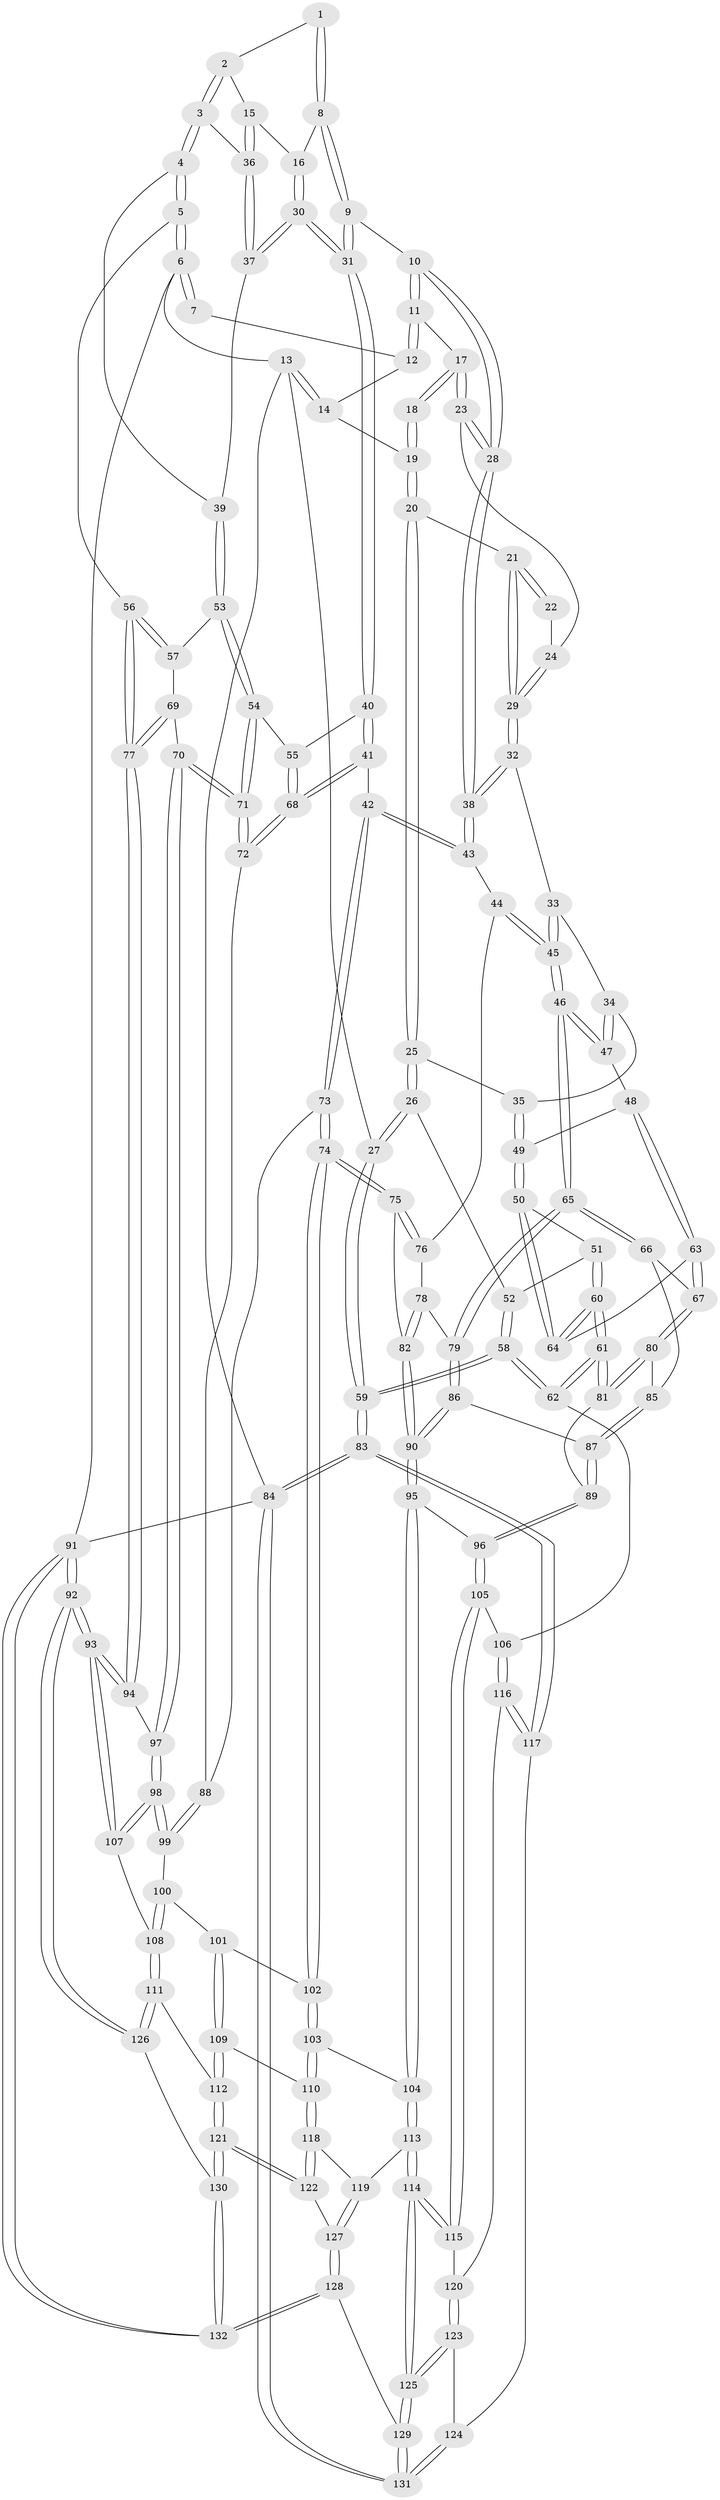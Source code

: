 // Generated by graph-tools (version 1.1) at 2025/51/03/09/25 03:51:07]
// undirected, 132 vertices, 327 edges
graph export_dot {
graph [start="1"]
  node [color=gray90,style=filled];
  1 [pos="+0.7760153717419412+0"];
  2 [pos="+0.8364173745631984+0.020592915210964326"];
  3 [pos="+1+0.12930184037830583"];
  4 [pos="+1+0.13284194268195196"];
  5 [pos="+1+0.10311278847164553"];
  6 [pos="+1+0"];
  7 [pos="+0.6906836746072017+0"];
  8 [pos="+0.7613026136253102+0.15876624213399332"];
  9 [pos="+0.644213535621292+0.18864800656031028"];
  10 [pos="+0.643911916230072+0.18835663090157773"];
  11 [pos="+0.6135008318191495+0.01507506616777677"];
  12 [pos="+0.664798827172408+0"];
  13 [pos="+0+0"];
  14 [pos="+0.19138957523084665+0"];
  15 [pos="+0.8355064868520934+0.1664089689971652"];
  16 [pos="+0.8133917021686883+0.16842560372719767"];
  17 [pos="+0.48582257678442436+0.10193196122362431"];
  18 [pos="+0.46491023568904205+0.10330249351784712"];
  19 [pos="+0.2472607111754176+0"];
  20 [pos="+0.2744442443956006+0.07912289105021951"];
  21 [pos="+0.2977685884243429+0.12450535557042783"];
  22 [pos="+0.4521663550902336+0.11436704051158546"];
  23 [pos="+0.4977878970471718+0.21381531017305677"];
  24 [pos="+0.42511090449397665+0.16377904168802046"];
  25 [pos="+0.11236233660996316+0.249692269026776"];
  26 [pos="+0.04756118106958325+0.25079350625275626"];
  27 [pos="+0+0.03910183514032672"];
  28 [pos="+0.5089668418319312+0.23734061009468174"];
  29 [pos="+0.32483639623253896+0.20401137401254327"];
  30 [pos="+0.7146138932769185+0.3055570327973998"];
  31 [pos="+0.6989367207333023+0.31085351596573213"];
  32 [pos="+0.3248634350416006+0.20592167514410498"];
  33 [pos="+0.3076351168424621+0.2294515094621298"];
  34 [pos="+0.26142700288159043+0.2635196347762058"];
  35 [pos="+0.16162583966148633+0.2671483017959791"];
  36 [pos="+0.8512335849687728+0.180585148820174"];
  37 [pos="+0.8557728149992518+0.27908383554274574"];
  38 [pos="+0.4688504950376561+0.29644586625636576"];
  39 [pos="+0.8902205517182707+0.30332219139013616"];
  40 [pos="+0.6982753438204493+0.3134488248362728"];
  41 [pos="+0.6608286189147141+0.3757417571719046"];
  42 [pos="+0.5981894117517691+0.41967304305998265"];
  43 [pos="+0.4697130734509238+0.30691696387957124"];
  44 [pos="+0.39242739312935304+0.3843058346933939"];
  45 [pos="+0.361277452428822+0.3946152524484125"];
  46 [pos="+0.3310438367194362+0.41833165789749954"];
  47 [pos="+0.26611570786937183+0.3737287161697915"];
  48 [pos="+0.22940254987043404+0.38028382011251116"];
  49 [pos="+0.20004598296141846+0.3676933638066612"];
  50 [pos="+0.14333372574991662+0.39489543672536814"];
  51 [pos="+0.07529020672549622+0.3355900364750658"];
  52 [pos="+0.07071131824759398+0.3274162186587149"];
  53 [pos="+0.9086219070607361+0.349419603967295"];
  54 [pos="+0.8864764498664945+0.3799132703820516"];
  55 [pos="+0.8053090435182791+0.3891024201515866"];
  56 [pos="+1+0.3301202249372765"];
  57 [pos="+0.9357072987829724+0.35758559768092646"];
  58 [pos="+0+0.6131245534658153"];
  59 [pos="+0+0.6225528556369105"];
  60 [pos="+0.07464746684074837+0.5280424613698452"];
  61 [pos="+0.03566132361721429+0.594851079173051"];
  62 [pos="+0.0033855312176000007+0.6137914140296906"];
  63 [pos="+0.19670923149841793+0.4534021286688104"];
  64 [pos="+0.15044106724188833+0.4525984244452399"];
  65 [pos="+0.32313077021381753+0.4627056377315824"];
  66 [pos="+0.25220104107917835+0.47871000154387156"];
  67 [pos="+0.21589490408852435+0.46806883188174614"];
  68 [pos="+0.7881508294813097+0.4892507571292835"];
  69 [pos="+0.9632994893541942+0.43454982137242393"];
  70 [pos="+0.9101186212837002+0.5524755768568395"];
  71 [pos="+0.865790362169698+0.5179900318186124"];
  72 [pos="+0.8000211465673318+0.5102912967121322"];
  73 [pos="+0.5760027659171398+0.49328410036779036"];
  74 [pos="+0.5660568613917738+0.5066597630510976"];
  75 [pos="+0.5506762039149733+0.5074473088685509"];
  76 [pos="+0.44656853163228183+0.4429576534779668"];
  77 [pos="+1+0.47908324404261504"];
  78 [pos="+0.40063291527563616+0.4907990094683681"];
  79 [pos="+0.33291007086324986+0.4853619677762386"];
  80 [pos="+0.18719433631274243+0.5327842303873287"];
  81 [pos="+0.15201677559782076+0.5879789574151241"];
  82 [pos="+0.4921007458827015+0.5288291033293567"];
  83 [pos="+0+1"];
  84 [pos="+0+1"];
  85 [pos="+0.2443782260785937+0.4996741974880449"];
  86 [pos="+0.3352893337141427+0.5353662842207508"];
  87 [pos="+0.23393329440201144+0.5506571835512033"];
  88 [pos="+0.7543667319096885+0.5466878944005521"];
  89 [pos="+0.19279689008516437+0.5942569929734796"];
  90 [pos="+0.3625848694533352+0.6285677375849348"];
  91 [pos="+1+1"];
  92 [pos="+1+1"];
  93 [pos="+1+0.8256048765161552"];
  94 [pos="+1+0.5721173577589675"];
  95 [pos="+0.3533742422295111+0.6710279141793459"];
  96 [pos="+0.32456137064179663+0.6788316683892126"];
  97 [pos="+0.9149894489670909+0.5584831707650124"];
  98 [pos="+0.8552141656081775+0.7248451976518133"];
  99 [pos="+0.7467688146215439+0.5776099277118962"];
  100 [pos="+0.6557370958877397+0.673317693236048"];
  101 [pos="+0.6183704636640243+0.6740497969468835"];
  102 [pos="+0.5934398850019245+0.6606504857475365"];
  103 [pos="+0.5275552911237807+0.695736004699388"];
  104 [pos="+0.3911346238797158+0.6990765936491211"];
  105 [pos="+0.2179421443919179+0.7857337016684031"];
  106 [pos="+0.0919794414409874+0.7117765915021255"];
  107 [pos="+0.8509783534949812+0.7639718299767108"];
  108 [pos="+0.845712431456898+0.7678582761919741"];
  109 [pos="+0.6355611345825909+0.8339776203798503"];
  110 [pos="+0.5260324919048938+0.8408496978978591"];
  111 [pos="+0.8192502761450315+0.8229931218401922"];
  112 [pos="+0.6441492082382819+0.8419456440504507"];
  113 [pos="+0.41381592814750023+0.8395745693748524"];
  114 [pos="+0.3078209230773103+0.9111905174300122"];
  115 [pos="+0.21919200690578433+0.8068922827429339"];
  116 [pos="+0.0682926940728904+0.8602525696232576"];
  117 [pos="+0.0036696749012829558+0.9250545030407494"];
  118 [pos="+0.509733954088643+0.8552906065375782"];
  119 [pos="+0.4697799547505777+0.8667198713466232"];
  120 [pos="+0.18214570437595057+0.8430478103149887"];
  121 [pos="+0.6343959581525579+0.9658932733817486"];
  122 [pos="+0.5653097541558969+0.9301472530350594"];
  123 [pos="+0.15867206710674564+0.9053709816933788"];
  124 [pos="+0.12828242466006373+0.9313062426594299"];
  125 [pos="+0.3011250786479269+1"];
  126 [pos="+0.821653508342328+0.8980250976017916"];
  127 [pos="+0.46717321792340444+0.9795680562703307"];
  128 [pos="+0.40376006004878373+1"];
  129 [pos="+0.31673356254292234+1"];
  130 [pos="+0.7066249324234725+1"];
  131 [pos="+0.2761010546343453+1"];
  132 [pos="+0.7004273268771385+1"];
  1 -- 2;
  1 -- 8;
  1 -- 8;
  2 -- 3;
  2 -- 3;
  2 -- 15;
  3 -- 4;
  3 -- 4;
  3 -- 36;
  4 -- 5;
  4 -- 5;
  4 -- 39;
  5 -- 6;
  5 -- 6;
  5 -- 56;
  6 -- 7;
  6 -- 7;
  6 -- 13;
  6 -- 91;
  7 -- 12;
  8 -- 9;
  8 -- 9;
  8 -- 16;
  9 -- 10;
  9 -- 31;
  9 -- 31;
  10 -- 11;
  10 -- 11;
  10 -- 28;
  10 -- 28;
  11 -- 12;
  11 -- 12;
  11 -- 17;
  12 -- 14;
  13 -- 14;
  13 -- 14;
  13 -- 27;
  13 -- 84;
  14 -- 19;
  15 -- 16;
  15 -- 36;
  15 -- 36;
  16 -- 30;
  16 -- 30;
  17 -- 18;
  17 -- 18;
  17 -- 23;
  17 -- 23;
  18 -- 19;
  18 -- 19;
  19 -- 20;
  19 -- 20;
  20 -- 21;
  20 -- 25;
  20 -- 25;
  21 -- 22;
  21 -- 22;
  21 -- 29;
  21 -- 29;
  22 -- 24;
  23 -- 24;
  23 -- 28;
  23 -- 28;
  24 -- 29;
  24 -- 29;
  25 -- 26;
  25 -- 26;
  25 -- 35;
  26 -- 27;
  26 -- 27;
  26 -- 52;
  27 -- 59;
  27 -- 59;
  28 -- 38;
  28 -- 38;
  29 -- 32;
  29 -- 32;
  30 -- 31;
  30 -- 31;
  30 -- 37;
  30 -- 37;
  31 -- 40;
  31 -- 40;
  32 -- 33;
  32 -- 38;
  32 -- 38;
  33 -- 34;
  33 -- 45;
  33 -- 45;
  34 -- 35;
  34 -- 47;
  34 -- 47;
  35 -- 49;
  35 -- 49;
  36 -- 37;
  36 -- 37;
  37 -- 39;
  38 -- 43;
  38 -- 43;
  39 -- 53;
  39 -- 53;
  40 -- 41;
  40 -- 41;
  40 -- 55;
  41 -- 42;
  41 -- 68;
  41 -- 68;
  42 -- 43;
  42 -- 43;
  42 -- 73;
  42 -- 73;
  43 -- 44;
  44 -- 45;
  44 -- 45;
  44 -- 76;
  45 -- 46;
  45 -- 46;
  46 -- 47;
  46 -- 47;
  46 -- 65;
  46 -- 65;
  47 -- 48;
  48 -- 49;
  48 -- 63;
  48 -- 63;
  49 -- 50;
  49 -- 50;
  50 -- 51;
  50 -- 64;
  50 -- 64;
  51 -- 52;
  51 -- 60;
  51 -- 60;
  52 -- 58;
  52 -- 58;
  53 -- 54;
  53 -- 54;
  53 -- 57;
  54 -- 55;
  54 -- 71;
  54 -- 71;
  55 -- 68;
  55 -- 68;
  56 -- 57;
  56 -- 57;
  56 -- 77;
  56 -- 77;
  57 -- 69;
  58 -- 59;
  58 -- 59;
  58 -- 62;
  58 -- 62;
  59 -- 83;
  59 -- 83;
  60 -- 61;
  60 -- 61;
  60 -- 64;
  60 -- 64;
  61 -- 62;
  61 -- 62;
  61 -- 81;
  61 -- 81;
  62 -- 106;
  63 -- 64;
  63 -- 67;
  63 -- 67;
  65 -- 66;
  65 -- 66;
  65 -- 79;
  65 -- 79;
  66 -- 67;
  66 -- 85;
  67 -- 80;
  67 -- 80;
  68 -- 72;
  68 -- 72;
  69 -- 70;
  69 -- 77;
  69 -- 77;
  70 -- 71;
  70 -- 71;
  70 -- 97;
  70 -- 97;
  71 -- 72;
  71 -- 72;
  72 -- 88;
  73 -- 74;
  73 -- 74;
  73 -- 88;
  74 -- 75;
  74 -- 75;
  74 -- 102;
  74 -- 102;
  75 -- 76;
  75 -- 76;
  75 -- 82;
  76 -- 78;
  77 -- 94;
  77 -- 94;
  78 -- 79;
  78 -- 82;
  78 -- 82;
  79 -- 86;
  79 -- 86;
  80 -- 81;
  80 -- 81;
  80 -- 85;
  81 -- 89;
  82 -- 90;
  82 -- 90;
  83 -- 84;
  83 -- 84;
  83 -- 117;
  83 -- 117;
  84 -- 131;
  84 -- 131;
  84 -- 91;
  85 -- 87;
  85 -- 87;
  86 -- 87;
  86 -- 90;
  86 -- 90;
  87 -- 89;
  87 -- 89;
  88 -- 99;
  88 -- 99;
  89 -- 96;
  89 -- 96;
  90 -- 95;
  90 -- 95;
  91 -- 92;
  91 -- 92;
  91 -- 132;
  91 -- 132;
  92 -- 93;
  92 -- 93;
  92 -- 126;
  92 -- 126;
  93 -- 94;
  93 -- 94;
  93 -- 107;
  93 -- 107;
  94 -- 97;
  95 -- 96;
  95 -- 104;
  95 -- 104;
  96 -- 105;
  96 -- 105;
  97 -- 98;
  97 -- 98;
  98 -- 99;
  98 -- 99;
  98 -- 107;
  98 -- 107;
  99 -- 100;
  100 -- 101;
  100 -- 108;
  100 -- 108;
  101 -- 102;
  101 -- 109;
  101 -- 109;
  102 -- 103;
  102 -- 103;
  103 -- 104;
  103 -- 110;
  103 -- 110;
  104 -- 113;
  104 -- 113;
  105 -- 106;
  105 -- 115;
  105 -- 115;
  106 -- 116;
  106 -- 116;
  107 -- 108;
  108 -- 111;
  108 -- 111;
  109 -- 110;
  109 -- 112;
  109 -- 112;
  110 -- 118;
  110 -- 118;
  111 -- 112;
  111 -- 126;
  111 -- 126;
  112 -- 121;
  112 -- 121;
  113 -- 114;
  113 -- 114;
  113 -- 119;
  114 -- 115;
  114 -- 115;
  114 -- 125;
  114 -- 125;
  115 -- 120;
  116 -- 117;
  116 -- 117;
  116 -- 120;
  117 -- 124;
  118 -- 119;
  118 -- 122;
  118 -- 122;
  119 -- 127;
  119 -- 127;
  120 -- 123;
  120 -- 123;
  121 -- 122;
  121 -- 122;
  121 -- 130;
  121 -- 130;
  122 -- 127;
  123 -- 124;
  123 -- 125;
  123 -- 125;
  124 -- 131;
  124 -- 131;
  125 -- 129;
  125 -- 129;
  126 -- 130;
  127 -- 128;
  127 -- 128;
  128 -- 129;
  128 -- 132;
  128 -- 132;
  129 -- 131;
  129 -- 131;
  130 -- 132;
  130 -- 132;
}
